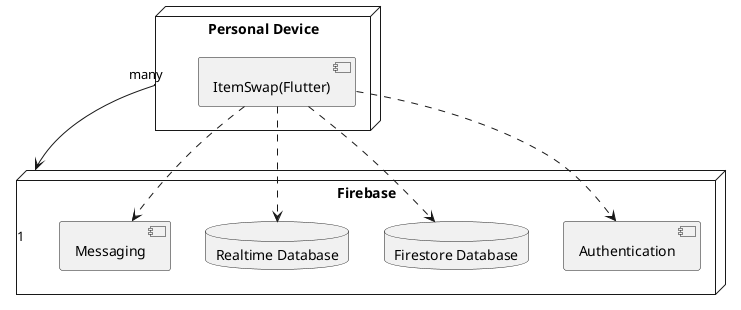 @startuml Pyshical Architecture

node "Personal Device" {
    [ItemSwap(Flutter)]
}

node "Firebase" {
        [Authentication]
        database "Firestore Database"
        database "Realtime Database"
        [Messaging]
}

[ItemSwap(Flutter)] ..> [Authentication]
[ItemSwap(Flutter)] ..> [Messaging]
[ItemSwap(Flutter)] ..> "Firestore Database"
[ItemSwap(Flutter)] ..> "Realtime Database"

"Personal Device" "many" --> "1" "Firebase"

@enduml